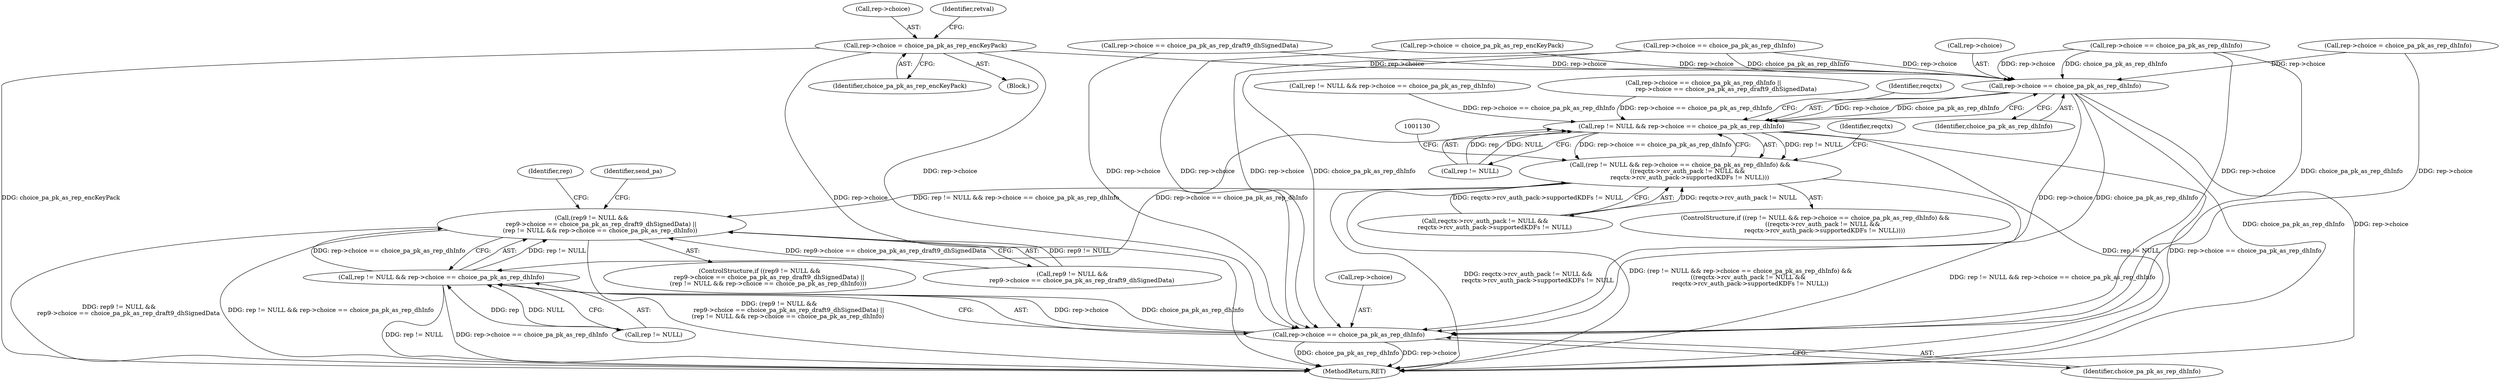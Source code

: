 digraph "0_krb5_db64ca25d661a47b996b4e2645998b5d7f0eb52c@pointer" {
"1000859" [label="(Call,rep->choice = choice_pa_pk_as_rep_encKeyPack)"];
"1001069" [label="(Call,rep->choice == choice_pa_pk_as_rep_dhInfo)"];
"1001065" [label="(Call,rep != NULL && rep->choice == choice_pa_pk_as_rep_dhInfo)"];
"1001064" [label="(Call,(rep != NULL && rep->choice == choice_pa_pk_as_rep_dhInfo) &&\n        ((reqctx->rcv_auth_pack != NULL &&\n          reqctx->rcv_auth_pack->supportedKDFs != NULL)))"];
"1001173" [label="(Call,(rep9 != NULL &&\n          rep9->choice == choice_pa_pk_as_rep_draft9_dhSignedData) ||\n         (rep != NULL && rep->choice == choice_pa_pk_as_rep_dhInfo))"];
"1001183" [label="(Call,rep != NULL && rep->choice == choice_pa_pk_as_rep_dhInfo)"];
"1001187" [label="(Call,rep->choice == choice_pa_pk_as_rep_dhInfo)"];
"1000420" [label="(Call,rep->choice = choice_pa_pk_as_rep_dhInfo)"];
"1001173" [label="(Call,(rep9 != NULL &&\n          rep9->choice == choice_pa_pk_as_rep_draft9_dhSignedData) ||\n         (rep != NULL && rep->choice == choice_pa_pk_as_rep_dhInfo))"];
"1000479" [label="(Call,rep->choice == choice_pa_pk_as_rep_draft9_dhSignedData)"];
"1000527" [label="(Call,rep != NULL && rep->choice == choice_pa_pk_as_rep_dhInfo)"];
"1001273" [label="(Identifier,send_pa)"];
"1000473" [label="(Call,rep->choice == choice_pa_pk_as_rep_dhInfo ||\n                        rep->choice == choice_pa_pk_as_rep_draft9_dhSignedData)"];
"1000863" [label="(Identifier,choice_pa_pk_as_rep_encKeyPack)"];
"1001077" [label="(Identifier,reqctx)"];
"1001415" [label="(MethodReturn,RET)"];
"1001073" [label="(Identifier,choice_pa_pk_as_rep_dhInfo)"];
"1001191" [label="(Identifier,choice_pa_pk_as_rep_dhInfo)"];
"1001064" [label="(Call,(rep != NULL && rep->choice == choice_pa_pk_as_rep_dhInfo) &&\n        ((reqctx->rcv_auth_pack != NULL &&\n          reqctx->rcv_auth_pack->supportedKDFs != NULL)))"];
"1000474" [label="(Call,rep->choice == choice_pa_pk_as_rep_dhInfo)"];
"1000352" [label="(Call,rep->choice = choice_pa_pk_as_rep_encKeyPack)"];
"1001066" [label="(Call,rep != NULL)"];
"1001069" [label="(Call,rep->choice == choice_pa_pk_as_rep_dhInfo)"];
"1001188" [label="(Call,rep->choice)"];
"1000860" [label="(Call,rep->choice)"];
"1001172" [label="(ControlStructure,if ((rep9 != NULL &&\n          rep9->choice == choice_pa_pk_as_rep_draft9_dhSignedData) ||\n         (rep != NULL && rep->choice == choice_pa_pk_as_rep_dhInfo)))"];
"1001183" [label="(Call,rep != NULL && rep->choice == choice_pa_pk_as_rep_dhInfo)"];
"1000865" [label="(Identifier,retval)"];
"1001196" [label="(Identifier,rep)"];
"1001074" [label="(Call,reqctx->rcv_auth_pack != NULL &&\n          reqctx->rcv_auth_pack->supportedKDFs != NULL)"];
"1001184" [label="(Call,rep != NULL)"];
"1001070" [label="(Call,rep->choice)"];
"1001092" [label="(Identifier,reqctx)"];
"1001187" [label="(Call,rep->choice == choice_pa_pk_as_rep_dhInfo)"];
"1001063" [label="(ControlStructure,if ((rep != NULL && rep->choice == choice_pa_pk_as_rep_dhInfo) &&\n        ((reqctx->rcv_auth_pack != NULL &&\n          reqctx->rcv_auth_pack->supportedKDFs != NULL))))"];
"1001065" [label="(Call,rep != NULL && rep->choice == choice_pa_pk_as_rep_dhInfo)"];
"1000859" [label="(Call,rep->choice = choice_pa_pk_as_rep_encKeyPack)"];
"1000857" [label="(Block,)"];
"1000531" [label="(Call,rep->choice == choice_pa_pk_as_rep_dhInfo)"];
"1001174" [label="(Call,rep9 != NULL &&\n          rep9->choice == choice_pa_pk_as_rep_draft9_dhSignedData)"];
"1000859" -> "1000857"  [label="AST: "];
"1000859" -> "1000863"  [label="CFG: "];
"1000860" -> "1000859"  [label="AST: "];
"1000863" -> "1000859"  [label="AST: "];
"1000865" -> "1000859"  [label="CFG: "];
"1000859" -> "1001415"  [label="DDG: rep->choice"];
"1000859" -> "1001415"  [label="DDG: choice_pa_pk_as_rep_encKeyPack"];
"1000859" -> "1001069"  [label="DDG: rep->choice"];
"1000859" -> "1001187"  [label="DDG: rep->choice"];
"1001069" -> "1001065"  [label="AST: "];
"1001069" -> "1001073"  [label="CFG: "];
"1001070" -> "1001069"  [label="AST: "];
"1001073" -> "1001069"  [label="AST: "];
"1001065" -> "1001069"  [label="CFG: "];
"1001069" -> "1001415"  [label="DDG: choice_pa_pk_as_rep_dhInfo"];
"1001069" -> "1001415"  [label="DDG: rep->choice"];
"1001069" -> "1001065"  [label="DDG: rep->choice"];
"1001069" -> "1001065"  [label="DDG: choice_pa_pk_as_rep_dhInfo"];
"1000352" -> "1001069"  [label="DDG: rep->choice"];
"1000420" -> "1001069"  [label="DDG: rep->choice"];
"1000531" -> "1001069"  [label="DDG: rep->choice"];
"1000531" -> "1001069"  [label="DDG: choice_pa_pk_as_rep_dhInfo"];
"1000474" -> "1001069"  [label="DDG: rep->choice"];
"1000474" -> "1001069"  [label="DDG: choice_pa_pk_as_rep_dhInfo"];
"1000479" -> "1001069"  [label="DDG: rep->choice"];
"1001069" -> "1001187"  [label="DDG: rep->choice"];
"1001069" -> "1001187"  [label="DDG: choice_pa_pk_as_rep_dhInfo"];
"1001065" -> "1001064"  [label="AST: "];
"1001065" -> "1001066"  [label="CFG: "];
"1001066" -> "1001065"  [label="AST: "];
"1001077" -> "1001065"  [label="CFG: "];
"1001064" -> "1001065"  [label="CFG: "];
"1001065" -> "1001415"  [label="DDG: rep != NULL"];
"1001065" -> "1001415"  [label="DDG: rep->choice == choice_pa_pk_as_rep_dhInfo"];
"1001065" -> "1001064"  [label="DDG: rep != NULL"];
"1001065" -> "1001064"  [label="DDG: rep->choice == choice_pa_pk_as_rep_dhInfo"];
"1001066" -> "1001065"  [label="DDG: rep"];
"1001066" -> "1001065"  [label="DDG: NULL"];
"1000527" -> "1001065"  [label="DDG: rep->choice == choice_pa_pk_as_rep_dhInfo"];
"1000473" -> "1001065"  [label="DDG: rep->choice == choice_pa_pk_as_rep_dhInfo"];
"1001065" -> "1001183"  [label="DDG: rep->choice == choice_pa_pk_as_rep_dhInfo"];
"1001064" -> "1001063"  [label="AST: "];
"1001064" -> "1001074"  [label="CFG: "];
"1001074" -> "1001064"  [label="AST: "];
"1001092" -> "1001064"  [label="CFG: "];
"1001130" -> "1001064"  [label="CFG: "];
"1001064" -> "1001415"  [label="DDG: reqctx->rcv_auth_pack != NULL &&\n          reqctx->rcv_auth_pack->supportedKDFs != NULL"];
"1001064" -> "1001415"  [label="DDG: (rep != NULL && rep->choice == choice_pa_pk_as_rep_dhInfo) &&\n        ((reqctx->rcv_auth_pack != NULL &&\n          reqctx->rcv_auth_pack->supportedKDFs != NULL))"];
"1001064" -> "1001415"  [label="DDG: rep != NULL && rep->choice == choice_pa_pk_as_rep_dhInfo"];
"1001074" -> "1001064"  [label="DDG: reqctx->rcv_auth_pack != NULL"];
"1001074" -> "1001064"  [label="DDG: reqctx->rcv_auth_pack->supportedKDFs != NULL"];
"1001064" -> "1001173"  [label="DDG: rep != NULL && rep->choice == choice_pa_pk_as_rep_dhInfo"];
"1001173" -> "1001172"  [label="AST: "];
"1001173" -> "1001174"  [label="CFG: "];
"1001173" -> "1001183"  [label="CFG: "];
"1001174" -> "1001173"  [label="AST: "];
"1001183" -> "1001173"  [label="AST: "];
"1001196" -> "1001173"  [label="CFG: "];
"1001273" -> "1001173"  [label="CFG: "];
"1001173" -> "1001415"  [label="DDG: (rep9 != NULL &&\n          rep9->choice == choice_pa_pk_as_rep_draft9_dhSignedData) ||\n         (rep != NULL && rep->choice == choice_pa_pk_as_rep_dhInfo)"];
"1001173" -> "1001415"  [label="DDG: rep9 != NULL &&\n          rep9->choice == choice_pa_pk_as_rep_draft9_dhSignedData"];
"1001173" -> "1001415"  [label="DDG: rep != NULL && rep->choice == choice_pa_pk_as_rep_dhInfo"];
"1001174" -> "1001173"  [label="DDG: rep9 != NULL"];
"1001174" -> "1001173"  [label="DDG: rep9->choice == choice_pa_pk_as_rep_draft9_dhSignedData"];
"1001183" -> "1001173"  [label="DDG: rep != NULL"];
"1001183" -> "1001173"  [label="DDG: rep->choice == choice_pa_pk_as_rep_dhInfo"];
"1001183" -> "1001184"  [label="CFG: "];
"1001183" -> "1001187"  [label="CFG: "];
"1001184" -> "1001183"  [label="AST: "];
"1001187" -> "1001183"  [label="AST: "];
"1001183" -> "1001415"  [label="DDG: rep != NULL"];
"1001183" -> "1001415"  [label="DDG: rep->choice == choice_pa_pk_as_rep_dhInfo"];
"1001184" -> "1001183"  [label="DDG: rep"];
"1001184" -> "1001183"  [label="DDG: NULL"];
"1001187" -> "1001183"  [label="DDG: rep->choice"];
"1001187" -> "1001183"  [label="DDG: choice_pa_pk_as_rep_dhInfo"];
"1001187" -> "1001191"  [label="CFG: "];
"1001188" -> "1001187"  [label="AST: "];
"1001191" -> "1001187"  [label="AST: "];
"1001187" -> "1001415"  [label="DDG: rep->choice"];
"1001187" -> "1001415"  [label="DDG: choice_pa_pk_as_rep_dhInfo"];
"1000352" -> "1001187"  [label="DDG: rep->choice"];
"1000420" -> "1001187"  [label="DDG: rep->choice"];
"1000531" -> "1001187"  [label="DDG: rep->choice"];
"1000531" -> "1001187"  [label="DDG: choice_pa_pk_as_rep_dhInfo"];
"1000474" -> "1001187"  [label="DDG: rep->choice"];
"1000474" -> "1001187"  [label="DDG: choice_pa_pk_as_rep_dhInfo"];
"1000479" -> "1001187"  [label="DDG: rep->choice"];
}
